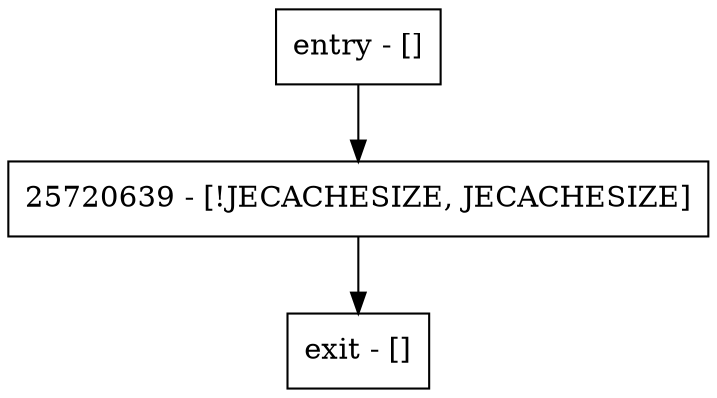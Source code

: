 digraph getMemorySizeIncludedByParent {
node [shape=record];
entry [label="entry - []"];
exit [label="exit - []"];
25720639 [label="25720639 - [!JECACHESIZE, JECACHESIZE]"];
entry;
exit;
entry -> 25720639;
25720639 -> exit;
}
